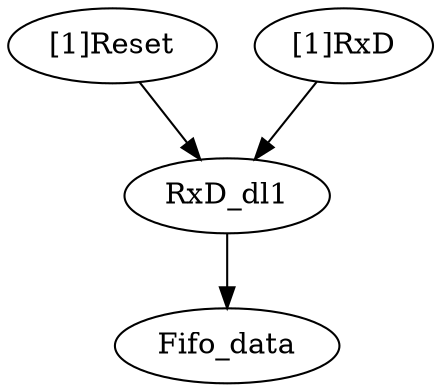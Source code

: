 strict digraph "" {
	Fifo_data	 [complexity=0,
		importance=0.0127074574808,
		rank=0.0];
	RxD_dl1	 [complexity=2,
		importance=0.0262884995798,
		rank=0.0131442497899];
	RxD_dl1 -> Fifo_data;
	"[1]Reset"	 [complexity=3,
		importance=0.0649892142559,
		rank=0.0216630714186];
	"[1]Reset" -> RxD_dl1;
	"[1]RxD"	 [complexity=4,
		importance=0.0410176781344,
		rank=0.0102544195336];
	"[1]RxD" -> RxD_dl1;
}
